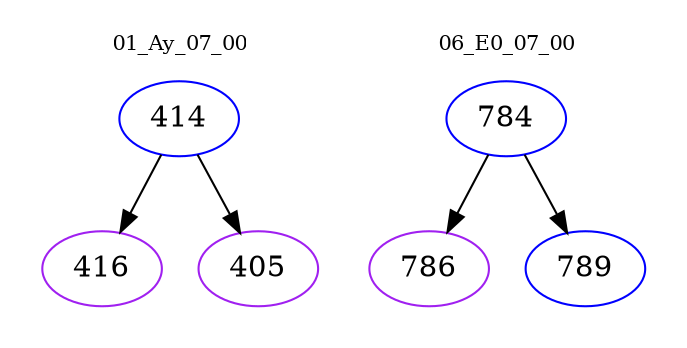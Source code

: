 digraph{
subgraph cluster_0 {
color = white
label = "01_Ay_07_00";
fontsize=10;
T0_414 [label="414", color="blue"]
T0_414 -> T0_416 [color="black"]
T0_416 [label="416", color="purple"]
T0_414 -> T0_405 [color="black"]
T0_405 [label="405", color="purple"]
}
subgraph cluster_1 {
color = white
label = "06_E0_07_00";
fontsize=10;
T1_784 [label="784", color="blue"]
T1_784 -> T1_786 [color="black"]
T1_786 [label="786", color="purple"]
T1_784 -> T1_789 [color="black"]
T1_789 [label="789", color="blue"]
}
}
